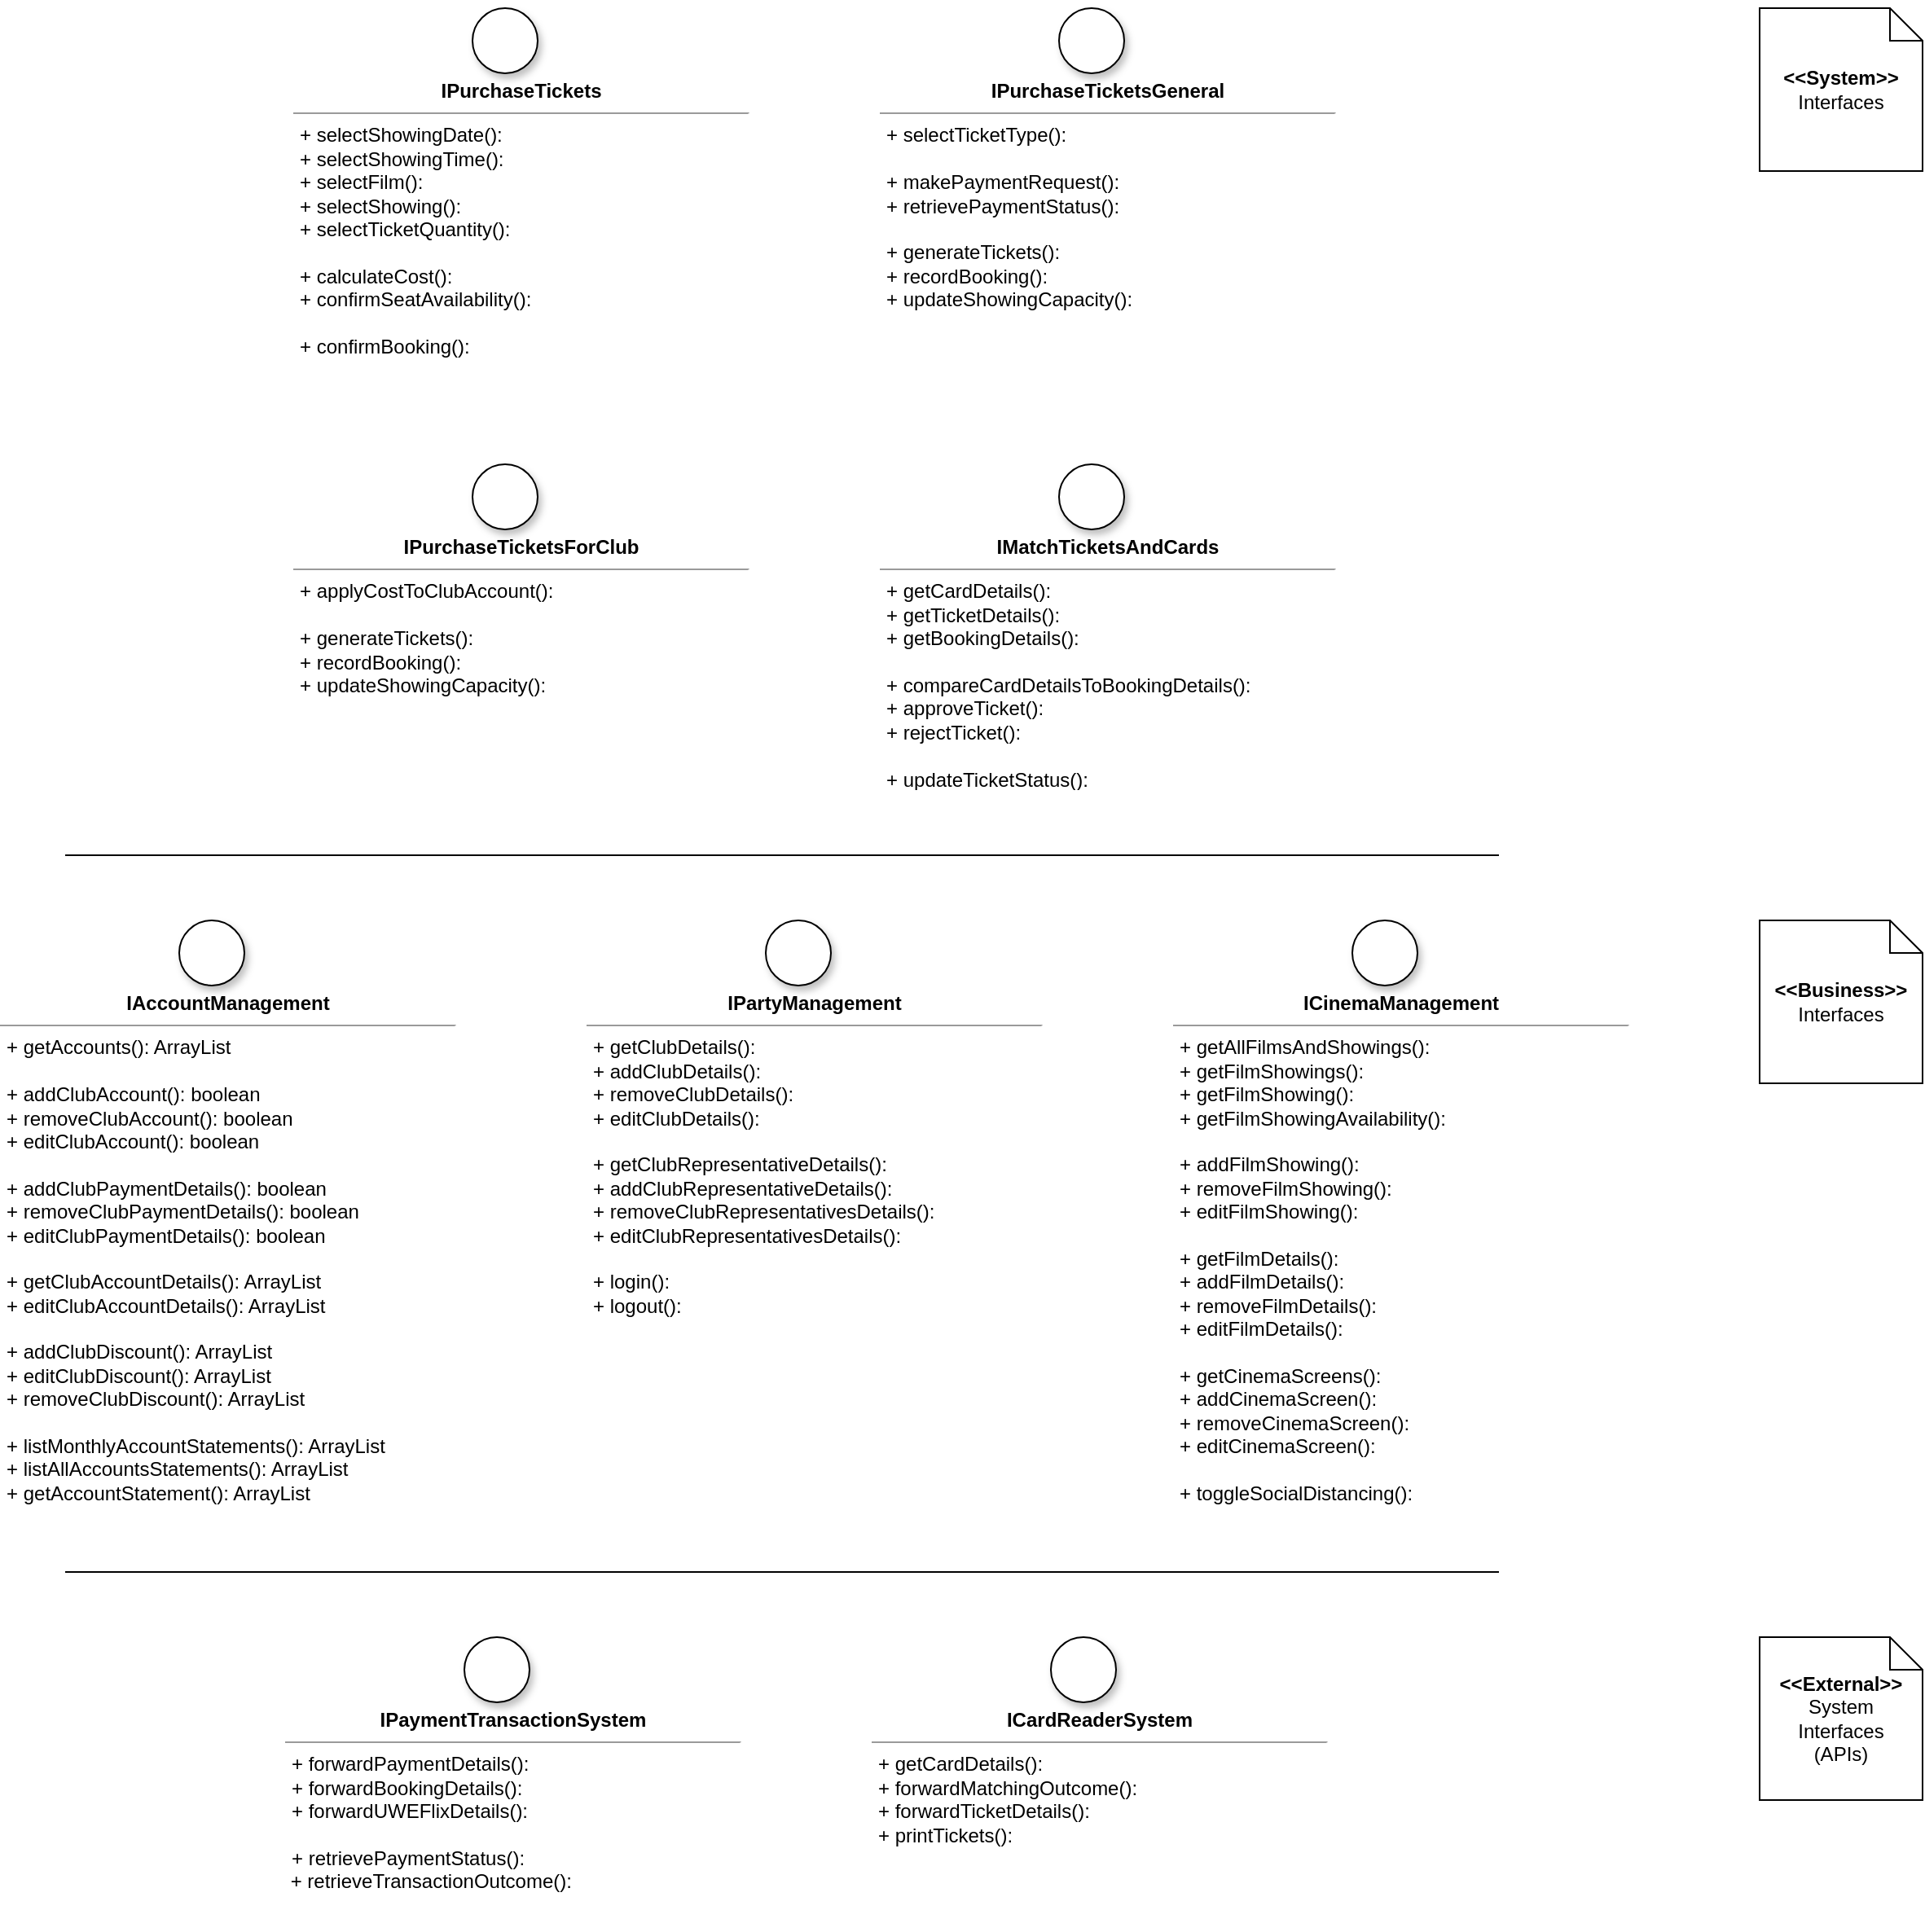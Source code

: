 <mxfile version="14.4.3" type="device"><diagram id="UyC8QRLO25mIW05JQHN2" name="Page-1"><mxGraphModel dx="2031" dy="1166" grid="1" gridSize="10" guides="1" tooltips="1" connect="1" arrows="1" fold="1" page="1" pageScale="1" pageWidth="827" pageHeight="1169" math="0" shadow="0"><root><mxCell id="0"/><mxCell id="1" parent="0"/><mxCell id="3gEaJYuZwHpeeCgXlep5-1" value="&lt;p style=&quot;margin: 0px ; margin-top: 4px ; text-align: center&quot;&gt;&lt;b&gt;IAccountManagement&lt;/b&gt;&lt;/p&gt;&lt;hr size=&quot;1&quot;&gt;&lt;p style=&quot;margin: 0px ; margin-left: 4px&quot;&gt;+ getAccounts(): ArrayList&lt;/p&gt;&lt;p style=&quot;margin: 0px ; margin-left: 4px&quot;&gt;&lt;br&gt;+ addClubAccount(): boolean&lt;/p&gt;&lt;p style=&quot;margin: 0px ; margin-left: 4px&quot;&gt;+ removeClubAccount(): boolean&lt;br&gt;&lt;/p&gt;&lt;p style=&quot;margin: 0px ; margin-left: 4px&quot;&gt;+ editClubAccount(): boolean&lt;br&gt;&lt;br&gt;&lt;/p&gt;&lt;p style=&quot;margin: 0px 0px 0px 4px&quot;&gt;+ addClubPaymentDetails(): boolean&lt;/p&gt;&lt;p style=&quot;margin: 0px 0px 0px 4px&quot;&gt;+ removeClubPaymentDetails(): boolean&lt;br&gt;&lt;/p&gt;&lt;p style=&quot;margin: 0px 0px 0px 4px&quot;&gt;+ editClubPaymentDetails(): boolean&lt;/p&gt;&lt;p style=&quot;margin: 0px ; margin-left: 4px&quot;&gt;&lt;br&gt;&lt;/p&gt;&lt;p style=&quot;margin: 0px ; margin-left: 4px&quot;&gt;+ getClubAccountDetails(): ArrayList&lt;br&gt;&lt;/p&gt;&lt;p style=&quot;margin: 0px ; margin-left: 4px&quot;&gt;+ editClubAccountDetails(): ArrayList&lt;/p&gt;&lt;p style=&quot;margin: 0px ; margin-left: 4px&quot;&gt;&lt;br&gt;&lt;/p&gt;&lt;p style=&quot;margin: 0px ; margin-left: 4px&quot;&gt;+ addClubDiscount(): ArrayList&lt;br&gt;&lt;/p&gt;&lt;p style=&quot;margin: 0px ; margin-left: 4px&quot;&gt;+ editClubDiscount(): ArrayList&lt;br&gt;&lt;/p&gt;&lt;p style=&quot;margin: 0px 0px 0px 4px&quot;&gt;+ removeClubDiscount(): ArrayList&lt;/p&gt;&lt;p style=&quot;margin: 0px ; margin-left: 4px&quot;&gt;&lt;br&gt;&lt;/p&gt;&lt;p style=&quot;margin: 0px ; margin-left: 4px&quot;&gt;+ listMonthlyAccountStatements(): ArrayList&lt;br&gt;&lt;/p&gt;&lt;p style=&quot;margin: 0px 0px 0px 4px&quot;&gt;+ listAllAccountsStatements(): ArrayList&lt;br&gt;&lt;/p&gt;&lt;p style=&quot;margin: 0px 0px 0px 4px&quot;&gt;+ getAccountStatement(): ArrayList&lt;/p&gt;" style="verticalAlign=top;align=left;overflow=fill;fontSize=12;fontFamily=Helvetica;html=1;strokeWidth=1;strokeColor=none;rounded=0;shadow=0;glass=0;sketch=0;" parent="1" vertex="1"><mxGeometry x="40" y="680" width="280" height="320" as="geometry"/></mxCell><mxCell id="3gEaJYuZwHpeeCgXlep5-28" value="&lt;b&gt;&amp;lt;&amp;lt;Business&amp;gt;&amp;gt;&lt;/b&gt;&lt;br&gt;&lt;span&gt;Interfaces&lt;/span&gt;" style="shape=note;size=20;whiteSpace=wrap;html=1;" parent="1" vertex="1"><mxGeometry x="1120" y="640" width="100" height="100" as="geometry"/></mxCell><mxCell id="3gEaJYuZwHpeeCgXlep5-29" value="" style="ellipse;whiteSpace=wrap;html=1;aspect=fixed;rounded=0;shadow=1;glass=0;sketch=0;strokeColor=#000000;strokeWidth=1;fillColor=#ffffff;" parent="1" vertex="1"><mxGeometry x="150" y="640" width="40" height="40" as="geometry"/></mxCell><mxCell id="3gEaJYuZwHpeeCgXlep5-30" value="&lt;p style=&quot;margin: 0px ; margin-top: 4px ; text-align: center&quot;&gt;&lt;b&gt;IPartyManagement&lt;/b&gt;&lt;/p&gt;&lt;hr size=&quot;1&quot;&gt;&lt;p style=&quot;margin: 0px 0px 0px 4px&quot;&gt;+ getClubDetails():&lt;br&gt;&lt;/p&gt;&lt;p style=&quot;margin: 0px 0px 0px 4px&quot;&gt;+ addClubDetails():&lt;br&gt;&lt;/p&gt;&lt;p style=&quot;margin: 0px 0px 0px 4px&quot;&gt;+ removeClubDetails():&lt;br&gt;&lt;/p&gt;&lt;p style=&quot;margin: 0px 0px 0px 4px&quot;&gt;+ editClubDetails():&lt;/p&gt;&lt;p style=&quot;margin: 0px ; margin-left: 4px&quot;&gt;&lt;br&gt;&lt;/p&gt;&lt;p style=&quot;margin: 0px 0px 0px 4px&quot;&gt;+ getClubRepresentativeDetails():&lt;br&gt;&lt;/p&gt;&lt;p style=&quot;margin: 0px 0px 0px 4px&quot;&gt;+ addClubRepresentativeDetails():&lt;br&gt;&lt;/p&gt;&lt;p style=&quot;margin: 0px 0px 0px 4px&quot;&gt;+ removeClubRepresentativesDetails():&lt;br&gt;&lt;/p&gt;&lt;p style=&quot;margin: 0px 0px 0px 4px&quot;&gt;+ editClubRepresentativesDetails():&lt;/p&gt;&lt;p style=&quot;margin: 0px ; margin-left: 4px&quot;&gt;&lt;br&gt;&lt;/p&gt;&lt;p style=&quot;margin: 0px ; margin-left: 4px&quot;&gt;&lt;span&gt;+ login():&lt;/span&gt;&lt;br&gt;&lt;/p&gt;&lt;p style=&quot;margin: 0px ; margin-left: 4px&quot;&gt;+ logout():&lt;span&gt;&lt;br&gt;&lt;/span&gt;&lt;/p&gt;" style="verticalAlign=top;align=left;overflow=fill;fontSize=12;fontFamily=Helvetica;html=1;strokeWidth=1;strokeColor=none;rounded=0;shadow=0;glass=0;sketch=0;" parent="1" vertex="1"><mxGeometry x="400" y="680" width="280" height="320" as="geometry"/></mxCell><mxCell id="3gEaJYuZwHpeeCgXlep5-31" value="" style="ellipse;whiteSpace=wrap;html=1;aspect=fixed;rounded=0;shadow=1;glass=0;sketch=0;strokeColor=#000000;strokeWidth=1;fillColor=#ffffff;" parent="1" vertex="1"><mxGeometry x="510" y="640" width="40" height="40" as="geometry"/></mxCell><mxCell id="3gEaJYuZwHpeeCgXlep5-32" value="&lt;p style=&quot;margin: 0px ; margin-top: 4px ; text-align: center&quot;&gt;&lt;b&gt;ICinemaManagement&lt;/b&gt;&lt;/p&gt;&lt;hr size=&quot;1&quot;&gt;&lt;p style=&quot;margin: 0px ; margin-left: 4px&quot;&gt;+ getAllFilmsAndShowings():&lt;br&gt;&lt;/p&gt;&lt;p style=&quot;margin: 0px ; margin-left: 4px&quot;&gt;+ getFilmShowings():&lt;/p&gt;&lt;p style=&quot;margin: 0px ; margin-left: 4px&quot;&gt;+ getFilmShowing():&lt;br&gt;&lt;/p&gt;&lt;p style=&quot;margin: 0px ; margin-left: 4px&quot;&gt;+ getFilmShowingAvailability():&lt;br&gt;&lt;/p&gt;&lt;p style=&quot;margin: 0px ; margin-left: 4px&quot;&gt;&lt;br&gt;&lt;/p&gt;&lt;p style=&quot;margin: 0px ; margin-left: 4px&quot;&gt;+ addFilmShowing():&lt;br&gt;&lt;/p&gt;&lt;p style=&quot;margin: 0px ; margin-left: 4px&quot;&gt;+ removeFilmShowing():&lt;/p&gt;&lt;p style=&quot;margin: 0px ; margin-left: 4px&quot;&gt;+ editFilmShowing():&lt;/p&gt;&lt;p style=&quot;margin: 0px ; margin-left: 4px&quot;&gt;&lt;br&gt;&lt;/p&gt;&lt;p style=&quot;margin: 0px ; margin-left: 4px&quot;&gt;+ getFilmDetails():&lt;/p&gt;&lt;p style=&quot;margin: 0px ; margin-left: 4px&quot;&gt;+ addFilmDetails():&lt;br&gt;&lt;/p&gt;&lt;p style=&quot;margin: 0px ; margin-left: 4px&quot;&gt;+ removeFilmDetails():&lt;br&gt;&lt;/p&gt;&lt;p style=&quot;margin: 0px ; margin-left: 4px&quot;&gt;+ editFilmDetails():&lt;br&gt;&lt;/p&gt;&lt;p style=&quot;margin: 0px ; margin-left: 4px&quot;&gt;&lt;br&gt;&lt;/p&gt;&lt;p style=&quot;margin: 0px ; margin-left: 4px&quot;&gt;+ getCinemaScreens():&lt;/p&gt;&lt;p style=&quot;margin: 0px ; margin-left: 4px&quot;&gt;+ addCinemaScreen():&lt;br&gt;&lt;/p&gt;&lt;p style=&quot;margin: 0px 0px 0px 4px&quot;&gt;+ removeCinemaScreen():&lt;br&gt;&lt;/p&gt;&lt;p style=&quot;margin: 0px 0px 0px 4px&quot;&gt;+ editCinemaScreen():&lt;br&gt;&lt;/p&gt;&lt;p style=&quot;margin: 0px 0px 0px 4px&quot;&gt;&lt;br&gt;&lt;/p&gt;&lt;p style=&quot;margin: 0px ; margin-left: 4px&quot;&gt;+ toggleSocialDistancing():&lt;/p&gt;" style="verticalAlign=top;align=left;overflow=fill;fontSize=12;fontFamily=Helvetica;html=1;strokeWidth=1;strokeColor=none;rounded=0;shadow=0;glass=0;sketch=0;" parent="1" vertex="1"><mxGeometry x="760" y="680" width="280" height="320" as="geometry"/></mxCell><mxCell id="3gEaJYuZwHpeeCgXlep5-33" value="" style="ellipse;whiteSpace=wrap;html=1;aspect=fixed;rounded=0;shadow=1;glass=0;sketch=0;strokeColor=#000000;strokeWidth=1;fillColor=#ffffff;" parent="1" vertex="1"><mxGeometry x="870" y="640" width="40" height="40" as="geometry"/></mxCell><mxCell id="3gEaJYuZwHpeeCgXlep5-48" value="&lt;p style=&quot;margin: 0px ; margin-top: 4px ; text-align: center&quot;&gt;&lt;b&gt;IPurchaseTickets&lt;/b&gt;&lt;/p&gt;&lt;hr size=&quot;1&quot;&gt;&lt;p style=&quot;margin: 0px ; margin-left: 4px&quot;&gt;+ selectShowingDate():&lt;/p&gt;&lt;p style=&quot;margin: 0px ; margin-left: 4px&quot;&gt;+ selectShowingTime():&lt;br&gt;&lt;/p&gt;&lt;p style=&quot;margin: 0px ; margin-left: 4px&quot;&gt;+ selectFilm():&lt;/p&gt;&lt;p style=&quot;margin: 0px ; margin-left: 4px&quot;&gt;+ selectShowing():&lt;/p&gt;&lt;p style=&quot;margin: 0px ; margin-left: 4px&quot;&gt;+ selectTicketQuantity():&lt;br&gt;&lt;br&gt;&lt;/p&gt;&lt;p style=&quot;margin: 0px ; margin-left: 4px&quot;&gt;+ calculateCost():&lt;br&gt;&lt;/p&gt;&lt;p style=&quot;margin: 0px ; margin-left: 4px&quot;&gt;+ confirmSeatAvailability():&lt;/p&gt;&lt;p style=&quot;margin: 0px ; margin-left: 4px&quot;&gt;&lt;br&gt;&lt;/p&gt;&lt;p style=&quot;margin: 0px ; margin-left: 4px&quot;&gt;+ confirmBooking():&lt;/p&gt;&lt;p style=&quot;margin: 0px ; margin-left: 4px&quot;&gt;&lt;br&gt;&lt;/p&gt;" style="verticalAlign=top;align=left;overflow=fill;fontSize=12;fontFamily=Helvetica;html=1;strokeWidth=1;strokeColor=none;rounded=0;shadow=0;glass=0;sketch=0;" parent="1" vertex="1"><mxGeometry x="220" y="120" width="280" height="200" as="geometry"/></mxCell><mxCell id="3gEaJYuZwHpeeCgXlep5-49" value="&lt;b&gt;&amp;lt;&amp;lt;System&amp;gt;&amp;gt;&lt;/b&gt;&lt;br&gt;&lt;span&gt;Interfaces&lt;/span&gt;" style="shape=note;size=20;whiteSpace=wrap;html=1;" parent="1" vertex="1"><mxGeometry x="1120" y="80" width="100" height="100" as="geometry"/></mxCell><mxCell id="3gEaJYuZwHpeeCgXlep5-50" value="" style="ellipse;whiteSpace=wrap;html=1;aspect=fixed;rounded=0;shadow=1;glass=0;sketch=0;strokeColor=#000000;strokeWidth=1;fillColor=#ffffff;" parent="1" vertex="1"><mxGeometry x="330" y="80" width="40" height="40" as="geometry"/></mxCell><mxCell id="3gEaJYuZwHpeeCgXlep5-51" value="&lt;p style=&quot;margin: 0px ; margin-top: 4px ; text-align: center&quot;&gt;&lt;b&gt;IMatchTicketsAndCards&lt;/b&gt;&lt;/p&gt;&lt;hr size=&quot;1&quot;&gt;&lt;p style=&quot;margin: 0px 0px 0px 4px&quot;&gt;+ getCardDetails():&lt;/p&gt;&lt;p style=&quot;margin: 0px 0px 0px 4px&quot;&gt;+ getTicketDetails():&lt;br&gt;&lt;/p&gt;&lt;p style=&quot;margin: 0px 0px 0px 4px&quot;&gt;+ getBookingDetails():&lt;/p&gt;&lt;p style=&quot;margin: 0px 0px 0px 4px&quot;&gt;&lt;br&gt;&lt;/p&gt;&lt;p style=&quot;margin: 0px 0px 0px 4px&quot;&gt;+ compareCardDetailsToBookingDetails():&lt;/p&gt;&lt;p style=&quot;margin: 0px 0px 0px 4px&quot;&gt;+ approveTicket():&lt;/p&gt;&lt;p style=&quot;margin: 0px 0px 0px 4px&quot;&gt;+ rejectTicket():&lt;/p&gt;&lt;p style=&quot;margin: 0px 0px 0px 4px&quot;&gt;&lt;br&gt;&lt;/p&gt;&lt;p style=&quot;margin: 0px 0px 0px 4px&quot;&gt;+ updateTicketStatus():&lt;/p&gt;&lt;p style=&quot;margin: 0px 0px 0px 4px&quot;&gt;&lt;br&gt;&lt;/p&gt;" style="verticalAlign=top;align=left;overflow=fill;fontSize=12;fontFamily=Helvetica;html=1;strokeWidth=1;strokeColor=none;rounded=0;shadow=0;glass=0;sketch=0;" parent="1" vertex="1"><mxGeometry x="580" y="400" width="280" height="160" as="geometry"/></mxCell><mxCell id="3gEaJYuZwHpeeCgXlep5-52" value="" style="ellipse;whiteSpace=wrap;html=1;aspect=fixed;rounded=0;shadow=1;glass=0;sketch=0;strokeColor=#000000;strokeWidth=1;fillColor=#ffffff;" parent="1" vertex="1"><mxGeometry x="690" y="360" width="40" height="40" as="geometry"/></mxCell><mxCell id="3gEaJYuZwHpeeCgXlep5-53" value="&lt;p style=&quot;margin: 0px ; margin-top: 4px ; text-align: center&quot;&gt;&lt;b&gt;IPurchaseTicketsGeneral&lt;/b&gt;&lt;/p&gt;&lt;hr size=&quot;1&quot;&gt;&lt;p style=&quot;margin: 0px 0px 0px 4px&quot;&gt;+ selectTicketType():&lt;br&gt;&lt;/p&gt;&lt;p style=&quot;margin: 0px 0px 0px 4px&quot;&gt;&lt;br&gt;&lt;/p&gt;&lt;p style=&quot;margin: 0px 0px 0px 4px&quot;&gt;+ makePaymentRequest():&lt;br&gt;&lt;/p&gt;&lt;p style=&quot;margin: 0px 0px 0px 4px&quot;&gt;+ retrievePaymentStatus():&lt;br&gt;&lt;/p&gt;&lt;p style=&quot;margin: 0px 0px 0px 4px&quot;&gt;&lt;br&gt;&lt;/p&gt;&lt;p style=&quot;margin: 0px 0px 0px 4px&quot;&gt;+ generateTickets():&lt;br&gt;+ recordBooking():&lt;br&gt;&lt;/p&gt;&lt;p style=&quot;margin: 0px 0px 0px 4px&quot;&gt;+ updateShowingCapacity():&lt;br&gt;&lt;/p&gt;&lt;p style=&quot;margin: 0px 0px 0px 4px&quot;&gt;&lt;br&gt;&lt;/p&gt;" style="verticalAlign=top;align=left;overflow=fill;fontSize=12;fontFamily=Helvetica;html=1;strokeWidth=1;strokeColor=none;rounded=0;shadow=0;glass=0;sketch=0;" parent="1" vertex="1"><mxGeometry x="580" y="120" width="280" height="200" as="geometry"/></mxCell><mxCell id="3gEaJYuZwHpeeCgXlep5-54" value="" style="ellipse;whiteSpace=wrap;html=1;aspect=fixed;rounded=0;shadow=1;glass=0;sketch=0;strokeColor=#000000;strokeWidth=1;fillColor=#ffffff;" parent="1" vertex="1"><mxGeometry x="690" y="80" width="40" height="40" as="geometry"/></mxCell><mxCell id="3gEaJYuZwHpeeCgXlep5-55" value="&lt;p style=&quot;margin: 0px ; margin-top: 4px ; text-align: center&quot;&gt;&lt;b&gt;IPaymentTransactionSystem&lt;/b&gt;&lt;/p&gt;&lt;hr size=&quot;1&quot;&gt;&lt;p style=&quot;margin: 0px ; margin-left: 4px&quot;&gt;+ forwardPaymentDetails():&lt;/p&gt;&lt;p style=&quot;margin: 0px ; margin-left: 4px&quot;&gt;+ forwardBookingDetails():&lt;br&gt;&lt;/p&gt;&lt;p style=&quot;margin: 0px ; margin-left: 4px&quot;&gt;+ forwardUWEFlixDetails():&lt;br&gt;&lt;/p&gt;&lt;p style=&quot;margin: 0px ; margin-left: 4px&quot;&gt;&lt;span&gt;&lt;br&gt;&lt;/span&gt;&lt;/p&gt;&lt;p style=&quot;margin: 0px ; margin-left: 4px&quot;&gt;&lt;span&gt;+ retrievePaymentStatus():&lt;/span&gt;&lt;br&gt;&lt;/p&gt;&amp;nbsp;+ retrieveTransactionOutcome():" style="verticalAlign=top;align=left;overflow=fill;fontSize=12;fontFamily=Helvetica;html=1;strokeWidth=1;strokeColor=none;rounded=0;shadow=0;glass=0;sketch=0;" parent="1" vertex="1"><mxGeometry x="215" y="1120" width="280" height="140" as="geometry"/></mxCell><mxCell id="3gEaJYuZwHpeeCgXlep5-56" value="&lt;b&gt;&amp;lt;&amp;lt;External&amp;gt;&amp;gt;&lt;/b&gt;&lt;br&gt;&lt;span&gt;System&lt;br&gt;Interfaces&lt;br&gt;(APIs)&lt;br&gt;&lt;/span&gt;" style="shape=note;size=20;whiteSpace=wrap;html=1;" parent="1" vertex="1"><mxGeometry x="1120" y="1080" width="100" height="100" as="geometry"/></mxCell><mxCell id="3gEaJYuZwHpeeCgXlep5-57" value="" style="ellipse;whiteSpace=wrap;html=1;aspect=fixed;rounded=0;shadow=1;glass=0;sketch=0;strokeColor=#000000;strokeWidth=1;fillColor=#ffffff;" parent="1" vertex="1"><mxGeometry x="325" y="1080" width="40" height="40" as="geometry"/></mxCell><mxCell id="3gEaJYuZwHpeeCgXlep5-60" value="&lt;p style=&quot;margin: 0px ; margin-top: 4px ; text-align: center&quot;&gt;&lt;b&gt;ICardReaderSystem&lt;/b&gt;&lt;/p&gt;&lt;hr size=&quot;1&quot;&gt;&lt;p style=&quot;margin: 0px ; margin-left: 4px&quot;&gt;+ getCardDetails():&lt;/p&gt;&lt;p style=&quot;margin: 0px ; margin-left: 4px&quot;&gt;+ forwardMatchingOutcome():&lt;br&gt;&lt;/p&gt;&lt;p style=&quot;margin: 0px ; margin-left: 4px&quot;&gt;+ forwardTicketDetails():&lt;br&gt;&lt;/p&gt;&lt;p style=&quot;margin: 0px ; margin-left: 4px&quot;&gt;+ printTickets():&lt;br&gt;&lt;/p&gt;&lt;p style=&quot;margin: 0px ; margin-left: 4px&quot;&gt;&lt;br&gt;&lt;/p&gt;&lt;p style=&quot;margin: 0px ; margin-left: 4px&quot;&gt;&lt;br&gt;&lt;/p&gt;&lt;p style=&quot;margin: 0px ; margin-left: 4px&quot;&gt;&lt;br&gt;&lt;/p&gt;" style="verticalAlign=top;align=left;overflow=fill;fontSize=12;fontFamily=Helvetica;html=1;strokeWidth=1;strokeColor=none;rounded=0;shadow=0;glass=0;sketch=0;" parent="1" vertex="1"><mxGeometry x="575" y="1120" width="280" height="140" as="geometry"/></mxCell><mxCell id="3gEaJYuZwHpeeCgXlep5-61" value="" style="ellipse;whiteSpace=wrap;html=1;aspect=fixed;rounded=0;shadow=1;glass=0;sketch=0;strokeColor=#000000;strokeWidth=1;fillColor=#ffffff;" parent="1" vertex="1"><mxGeometry x="685" y="1080" width="40" height="40" as="geometry"/></mxCell><mxCell id="fL88O7QzvwMJ6pOgSvPZ-1" value="&lt;p style=&quot;margin: 0px ; margin-top: 4px ; text-align: center&quot;&gt;&lt;b&gt;IPurchaseTicketsForClub&lt;/b&gt;&lt;/p&gt;&lt;hr size=&quot;1&quot;&gt;&lt;p style=&quot;margin: 0px 0px 0px 4px&quot;&gt;&lt;span&gt;+ applyCostToClubAccount():&lt;/span&gt;&lt;br&gt;&lt;/p&gt;&lt;p style=&quot;margin: 0px 0px 0px 4px&quot;&gt;&lt;br&gt;&lt;/p&gt;&lt;p style=&quot;margin: 0px 0px 0px 4px&quot;&gt;+ generateTickets():&lt;br&gt;+ recordBooking():&lt;br&gt;&lt;/p&gt;&lt;p style=&quot;margin: 0px 0px 0px 4px&quot;&gt;+ updateShowingCapacity():&lt;/p&gt;&lt;p style=&quot;margin: 0px ; margin-left: 4px&quot;&gt;&lt;br&gt;&lt;/p&gt;" style="verticalAlign=top;align=left;overflow=fill;fontSize=12;fontFamily=Helvetica;html=1;strokeWidth=1;strokeColor=none;rounded=0;shadow=0;glass=0;sketch=0;" vertex="1" parent="1"><mxGeometry x="220" y="400" width="280" height="160" as="geometry"/></mxCell><mxCell id="fL88O7QzvwMJ6pOgSvPZ-2" value="" style="ellipse;whiteSpace=wrap;html=1;aspect=fixed;rounded=0;shadow=1;glass=0;sketch=0;strokeColor=#000000;strokeWidth=1;fillColor=#ffffff;" vertex="1" parent="1"><mxGeometry x="330" y="360" width="40" height="40" as="geometry"/></mxCell><mxCell id="fL88O7QzvwMJ6pOgSvPZ-3" value="" style="endArrow=none;html=1;" edge="1" parent="1"><mxGeometry width="50" height="50" relative="1" as="geometry"><mxPoint x="80" y="600" as="sourcePoint"/><mxPoint x="960" y="600" as="targetPoint"/></mxGeometry></mxCell><mxCell id="fL88O7QzvwMJ6pOgSvPZ-5" value="" style="endArrow=none;html=1;" edge="1" parent="1"><mxGeometry width="50" height="50" relative="1" as="geometry"><mxPoint x="80" y="1040" as="sourcePoint"/><mxPoint x="960" y="1040" as="targetPoint"/></mxGeometry></mxCell></root></mxGraphModel></diagram></mxfile>